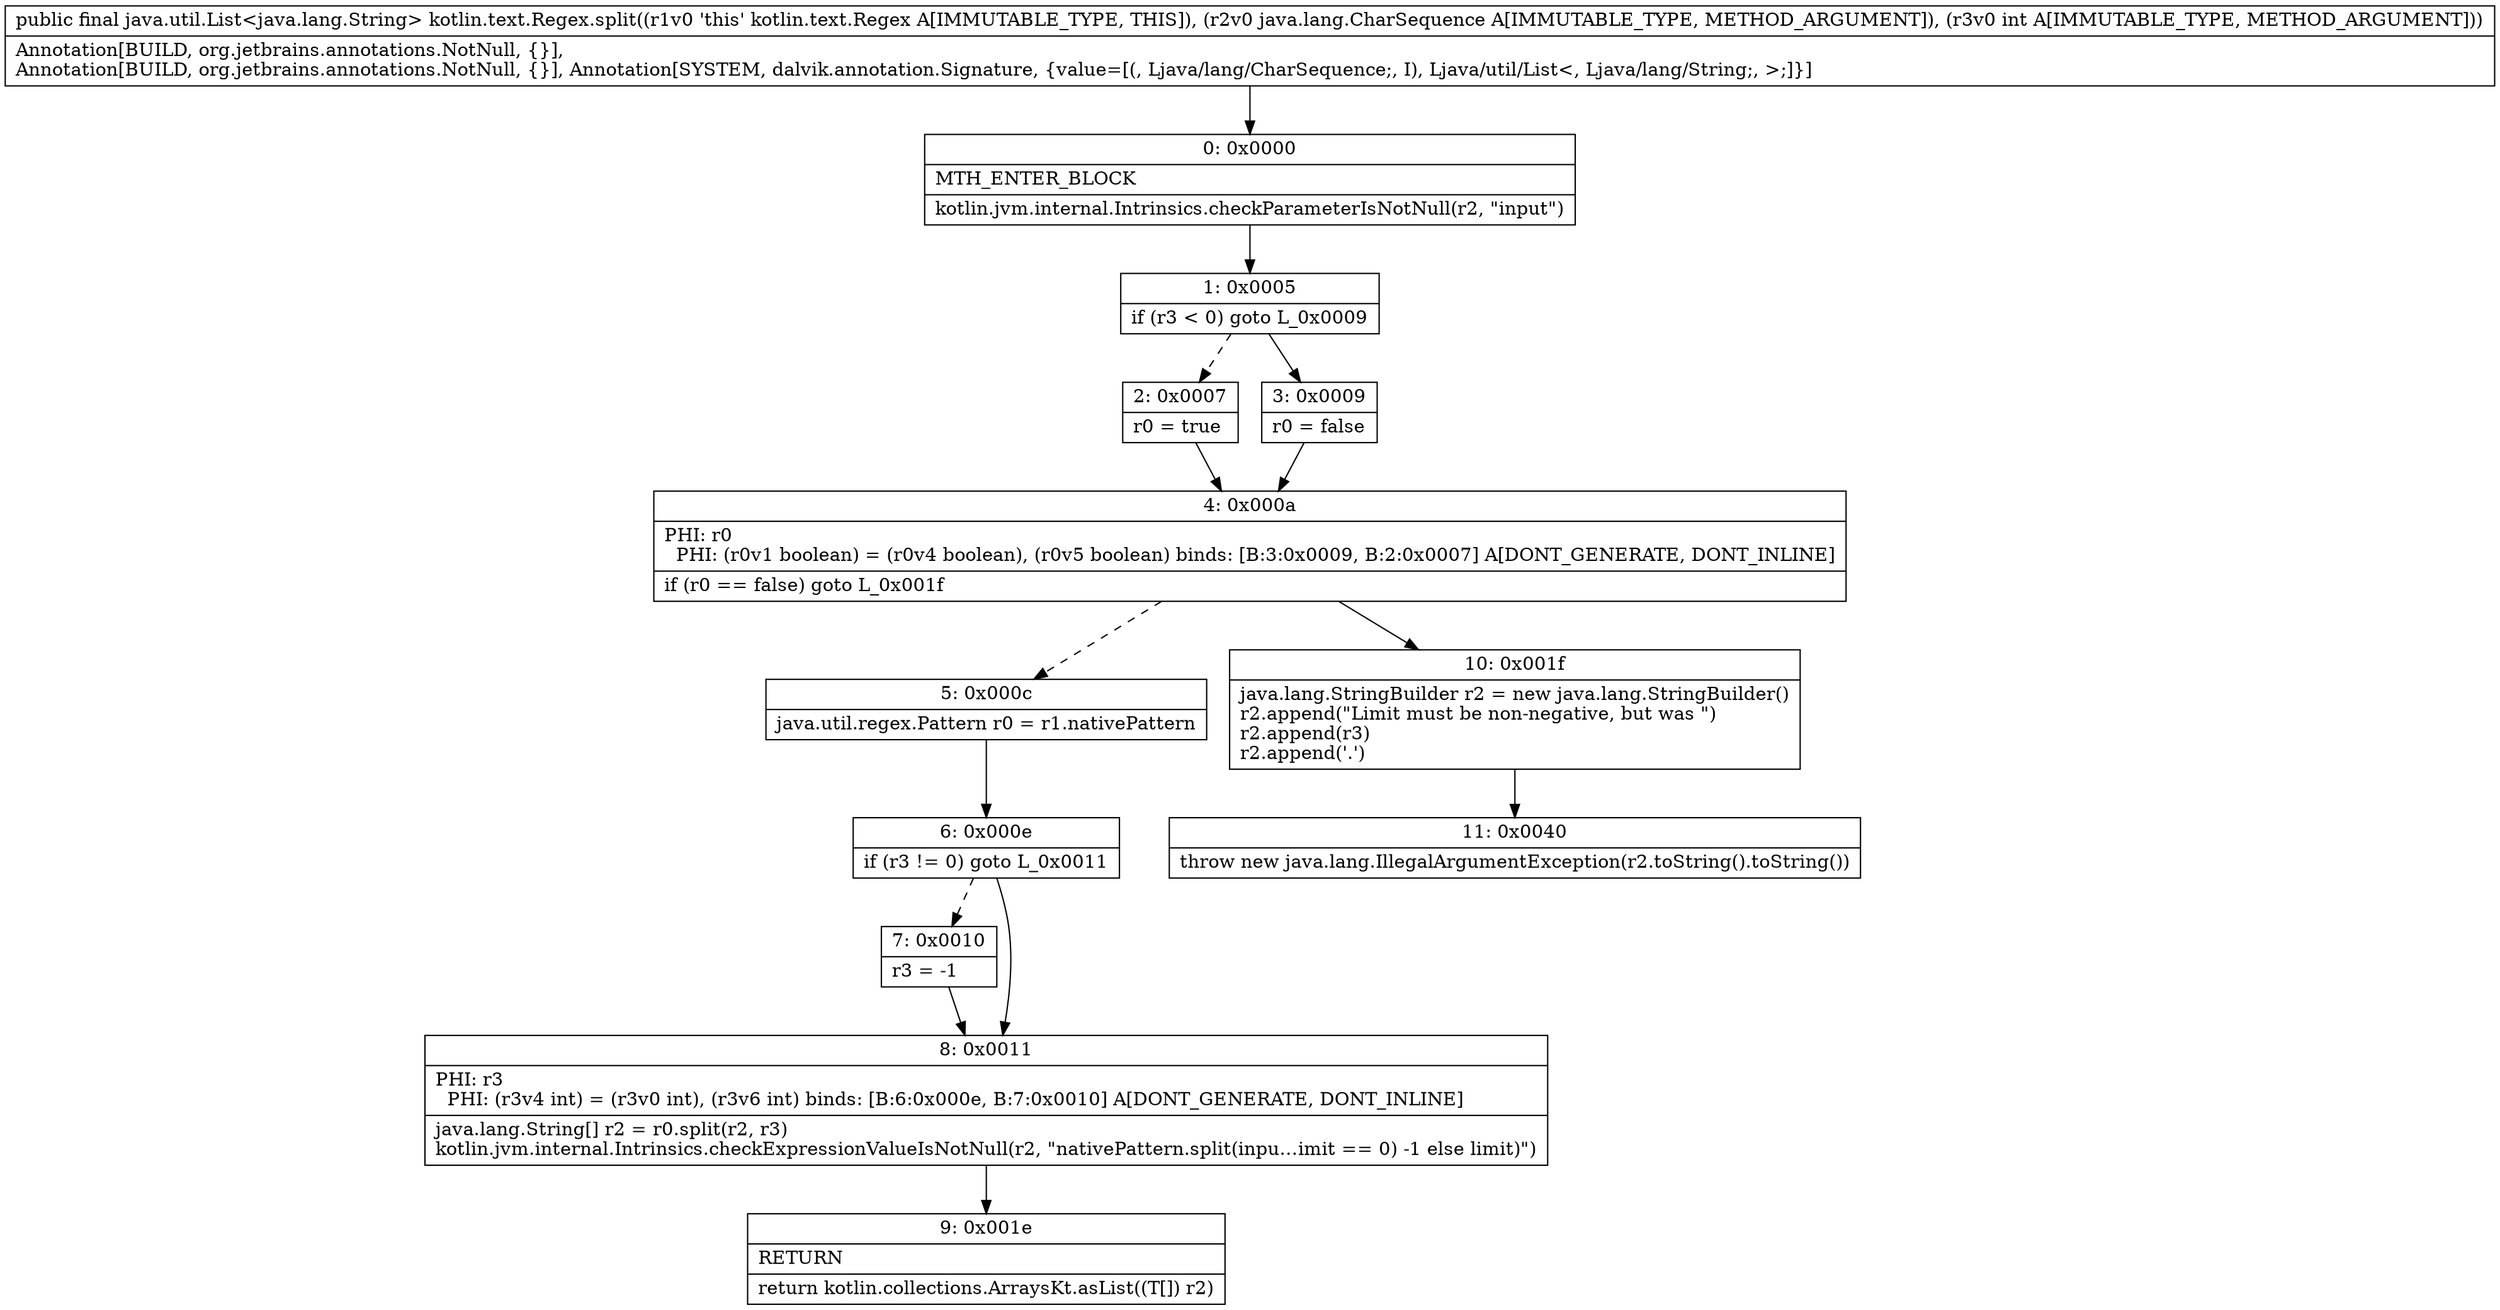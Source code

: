 digraph "CFG forkotlin.text.Regex.split(Ljava\/lang\/CharSequence;I)Ljava\/util\/List;" {
Node_0 [shape=record,label="{0\:\ 0x0000|MTH_ENTER_BLOCK\l|kotlin.jvm.internal.Intrinsics.checkParameterIsNotNull(r2, \"input\")\l}"];
Node_1 [shape=record,label="{1\:\ 0x0005|if (r3 \< 0) goto L_0x0009\l}"];
Node_2 [shape=record,label="{2\:\ 0x0007|r0 = true\l}"];
Node_3 [shape=record,label="{3\:\ 0x0009|r0 = false\l}"];
Node_4 [shape=record,label="{4\:\ 0x000a|PHI: r0 \l  PHI: (r0v1 boolean) = (r0v4 boolean), (r0v5 boolean) binds: [B:3:0x0009, B:2:0x0007] A[DONT_GENERATE, DONT_INLINE]\l|if (r0 == false) goto L_0x001f\l}"];
Node_5 [shape=record,label="{5\:\ 0x000c|java.util.regex.Pattern r0 = r1.nativePattern\l}"];
Node_6 [shape=record,label="{6\:\ 0x000e|if (r3 != 0) goto L_0x0011\l}"];
Node_7 [shape=record,label="{7\:\ 0x0010|r3 = \-1\l}"];
Node_8 [shape=record,label="{8\:\ 0x0011|PHI: r3 \l  PHI: (r3v4 int) = (r3v0 int), (r3v6 int) binds: [B:6:0x000e, B:7:0x0010] A[DONT_GENERATE, DONT_INLINE]\l|java.lang.String[] r2 = r0.split(r2, r3)\lkotlin.jvm.internal.Intrinsics.checkExpressionValueIsNotNull(r2, \"nativePattern.split(inpu…imit == 0) \-1 else limit)\")\l}"];
Node_9 [shape=record,label="{9\:\ 0x001e|RETURN\l|return kotlin.collections.ArraysKt.asList((T[]) r2)\l}"];
Node_10 [shape=record,label="{10\:\ 0x001f|java.lang.StringBuilder r2 = new java.lang.StringBuilder()\lr2.append(\"Limit must be non\-negative, but was \")\lr2.append(r3)\lr2.append('.')\l}"];
Node_11 [shape=record,label="{11\:\ 0x0040|throw new java.lang.IllegalArgumentException(r2.toString().toString())\l}"];
MethodNode[shape=record,label="{public final java.util.List\<java.lang.String\> kotlin.text.Regex.split((r1v0 'this' kotlin.text.Regex A[IMMUTABLE_TYPE, THIS]), (r2v0 java.lang.CharSequence A[IMMUTABLE_TYPE, METHOD_ARGUMENT]), (r3v0 int A[IMMUTABLE_TYPE, METHOD_ARGUMENT]))  | Annotation[BUILD, org.jetbrains.annotations.NotNull, \{\}], \lAnnotation[BUILD, org.jetbrains.annotations.NotNull, \{\}], Annotation[SYSTEM, dalvik.annotation.Signature, \{value=[(, Ljava\/lang\/CharSequence;, I), Ljava\/util\/List\<, Ljava\/lang\/String;, \>;]\}]\l}"];
MethodNode -> Node_0;
Node_0 -> Node_1;
Node_1 -> Node_2[style=dashed];
Node_1 -> Node_3;
Node_2 -> Node_4;
Node_3 -> Node_4;
Node_4 -> Node_5[style=dashed];
Node_4 -> Node_10;
Node_5 -> Node_6;
Node_6 -> Node_7[style=dashed];
Node_6 -> Node_8;
Node_7 -> Node_8;
Node_8 -> Node_9;
Node_10 -> Node_11;
}

